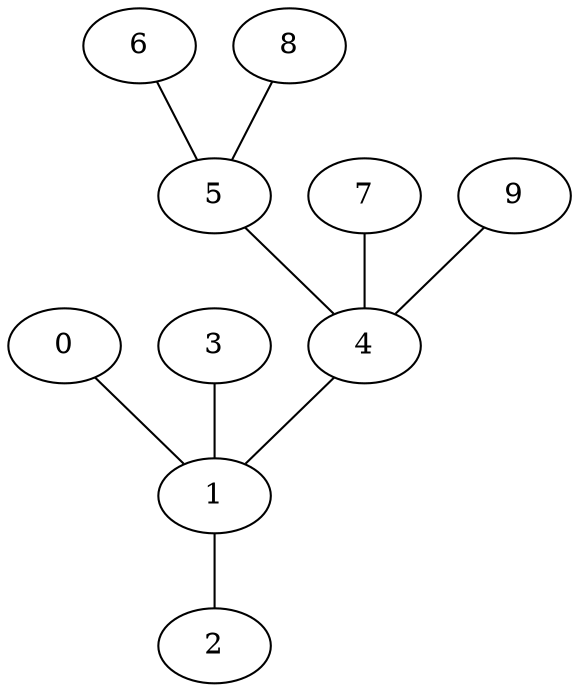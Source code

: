 graph G {
  0;
  1;
  2;
  3;
  4;
  5;
  6;
  7;
  8;
  9;
   0 -- 1;
   1 -- 2;
   3 -- 1;
   4 -- 1;
   5 -- 4;
   6 -- 5;
   7 -- 4;
   8 -- 5;
   9 -- 4;
}
